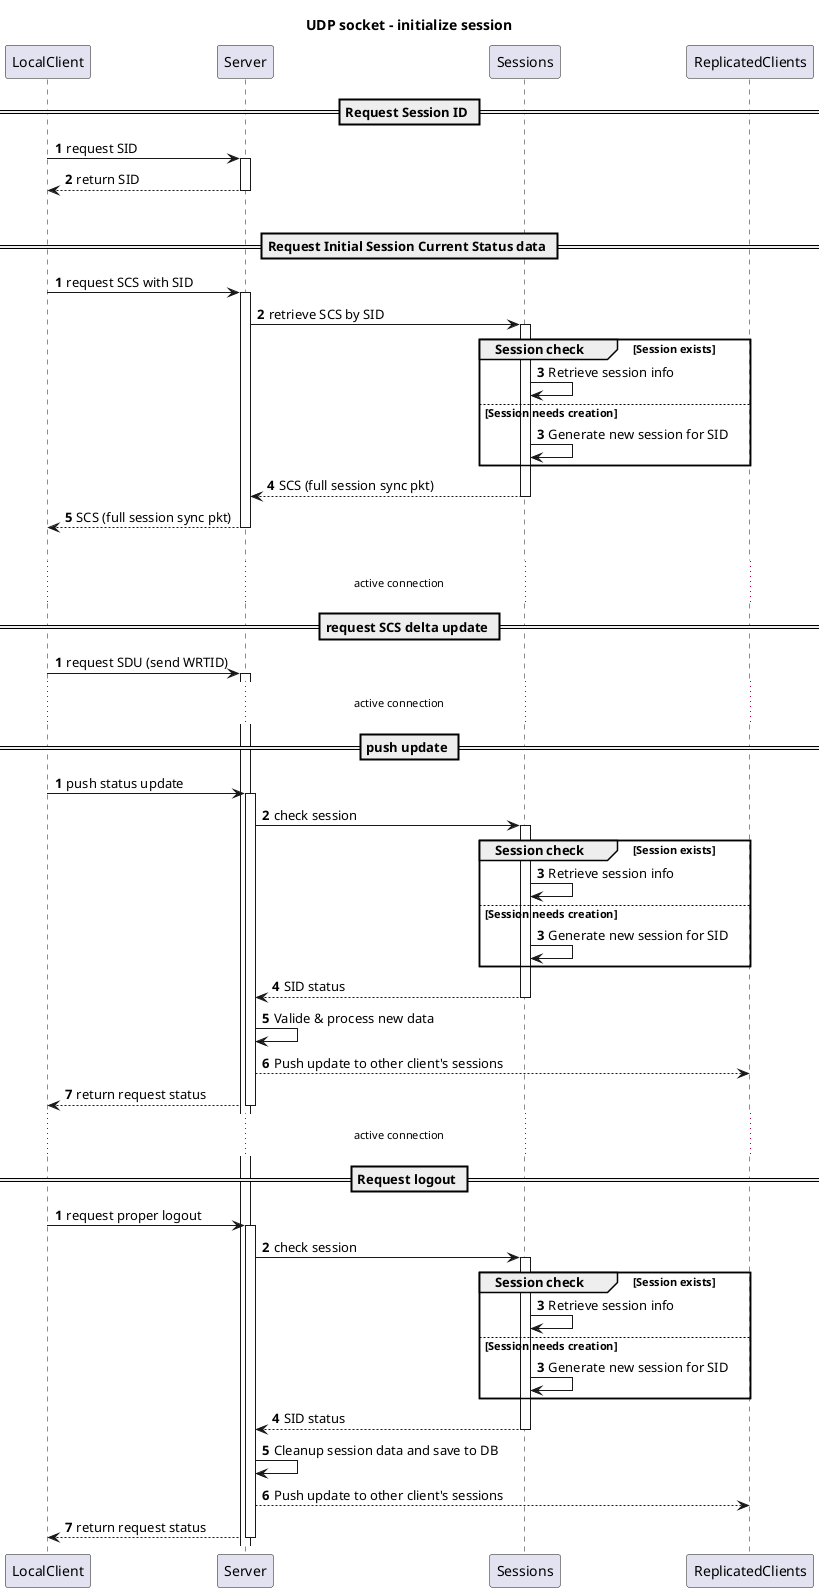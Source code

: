 @startuml UDP socket - initialize session
title UDP socket - initialize session

' SID: Session ID - UQ UINT
' GID: Game ID - UQ UINT
' RID: Room ID - UQ UINT
' SCS: Session Current Status - Blob
' SDU: Session Delta Update
' WRTID: World Relative Timestamp ID

== Request Session ID ==
autonumber

LocalClient -> Server : request SID
activate Server
return return SID
|||
== Request Initial Session Current Status data ==
autonumber

LocalClient->Server:request SCS with SID
activate Server

Server->Sessions:retrieve SCS by SID
database Sessions
activate Sessions
group Session check [Session exists]
    Sessions->Sessions:Retrieve session info
    else Session needs creation
    autonumber 3
    Sessions->Sessions:Generate new session for SID
end

return SCS (full session sync pkt)
return SCS (full session sync pkt)
|||
... active connection ...
== request SCS delta update ==
autonumber

LocalClient->Server:request SDU (send WRTID)
activate Server

... active connection ...
== push update ==
autonumber

LocalClient->Server: push status update
activate Server
Server->Sessions:check session
activate Sessions
group Session check [Session exists]
    Sessions->Sessions:Retrieve session info
    else Session needs creation
    autonumber 3
    Sessions->Sessions:Generate new session for SID
end
return SID status
Server->Server:Valide & process new data
Server-->ReplicatedClients: Push update to other client's sessions
Server-->LocalClient: return request status
deactivate Server


... active connection ...
== Request logout ==
autonumber

LocalClient->Server: request proper logout
activate Server
Server->Sessions:check session
activate Sessions
group Session check [Session exists]
    Sessions->Sessions:Retrieve session info
    else Session needs creation
    autonumber 3
    Sessions->Sessions:Generate new session for SID
end
return SID status
Server->Server: Cleanup session data and save to DB
Server-->ReplicatedClients: Push update to other client's sessions
Server-->LocalClient: return request status
deactivate Server

@enduml